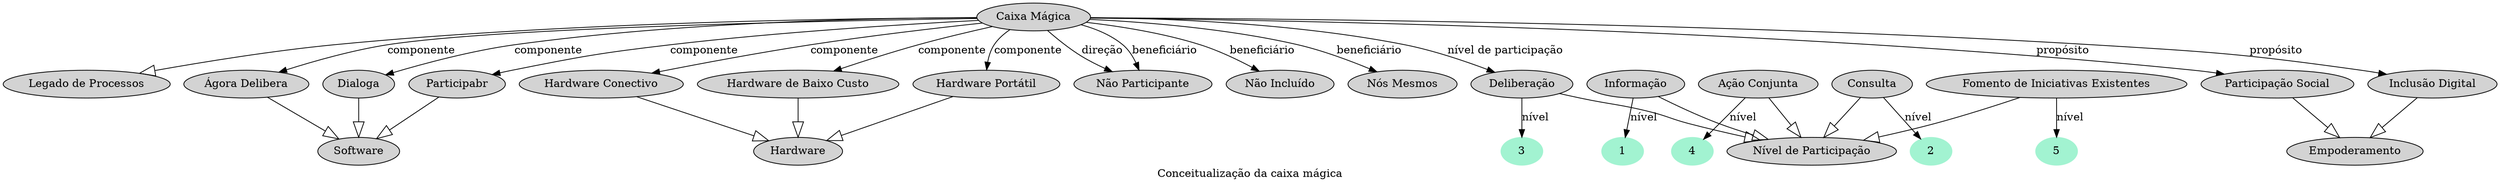 digraph  {
	graph [label="Conceitualização da caixa mágica"];
	node [label="\N"];
	"Legado de Processos"	 [style=filled];
	"Caixa Mágica"	 [style=filled];
	"Caixa Mágica" -> "Legado de Processos"	 [arrowhead=empty,
		arrowsize=2];
	"Ágora Delibera"	 [style=filled];
	"Caixa Mágica" -> "Ágora Delibera"	 [label=componente];
	Dialoga	 [style=filled];
	"Caixa Mágica" -> Dialoga	 [label=componente];
	Participabr	 [style=filled];
	"Caixa Mágica" -> Participabr	 [label=componente];
	"Hardware Conectivo"	 [style=filled];
	"Caixa Mágica" -> "Hardware Conectivo"	 [label=componente];
	"Hardware de Baixo Custo"	 [style=filled];
	"Caixa Mágica" -> "Hardware de Baixo Custo"	 [label=componente];
	"Hardware Portátil"	 [style=filled];
	"Caixa Mágica" -> "Hardware Portátil"	 [label=componente];
	"Não Participante"	 [style=filled];
	"Caixa Mágica" -> "Não Participante"	 [label=direção];
	"Caixa Mágica" -> "Não Participante"	 [label=beneficiário];
	"Não Incluído"	 [style=filled];
	"Caixa Mágica" -> "Não Incluído"	 [label=beneficiário];
	"Nós Mesmos"	 [style=filled];
	"Caixa Mágica" -> "Nós Mesmos"	 [label=beneficiário];
	Deliberação	 [style=filled];
	"Caixa Mágica" -> Deliberação	 [label="nível de participação"];
	"Participação Social"	 [style=filled];
	"Caixa Mágica" -> "Participação Social"	 [label=propósito];
	"Inclusão Digital"	 [style=filled];
	"Caixa Mágica" -> "Inclusão Digital"	 [label=propósito];
	Software	 [style=filled];
	"Ágora Delibera" -> Software	 [arrowhead=empty,
		arrowsize=2];
	Dialoga -> Software	 [arrowhead=empty,
		arrowsize=2];
	Participabr -> Software	 [arrowhead=empty,
		arrowsize=2];
	Hardware	 [style=filled];
	"Hardware Conectivo" -> Hardware	 [arrowhead=empty,
		arrowsize=2];
	"Hardware de Baixo Custo" -> Hardware	 [arrowhead=empty,
		arrowsize=2];
	"Hardware Portátil" -> Hardware	 [arrowhead=empty,
		arrowsize=2];
	"Nível de Participação"	 [style=filled];
	Deliberação -> "Nível de Participação"	 [arrowhead=empty,
		arrowsize=2];
	10	 [color="#A2F3D1",
		label=3,
		style=filled];
	Deliberação -> 10	 [label=nível];
	Informação	 [style=filled];
	Informação -> "Nível de Participação"	 [arrowhead=empty,
		arrowsize=2];
	8	 [color="#A2F3D1",
		label=1,
		style=filled];
	Informação -> 8	 [label=nível];
	Consulta	 [style=filled];
	Consulta -> "Nível de Participação"	 [arrowhead=empty,
		arrowsize=2];
	9	 [color="#A2F3D1",
		label=2,
		style=filled];
	Consulta -> 9	 [label=nível];
	"Ação Conjunta"	 [style=filled];
	"Ação Conjunta" -> "Nível de Participação"	 [arrowhead=empty,
		arrowsize=2];
	11	 [color="#A2F3D1",
		label=4,
		style=filled];
	"Ação Conjunta" -> 11	 [label=nível];
	"Fomento de Iniciativas Existentes"	 [style=filled];
	"Fomento de Iniciativas Existentes" -> "Nível de Participação"	 [arrowhead=empty,
		arrowsize=2];
	12	 [color="#A2F3D1",
		label=5,
		style=filled];
	"Fomento de Iniciativas Existentes" -> 12	 [label=nível];
	Empoderamento	 [style=filled];
	"Participação Social" -> Empoderamento	 [arrowhead=empty,
		arrowsize=2];
	"Inclusão Digital" -> Empoderamento	 [arrowhead=empty,
		arrowsize=2];
}
